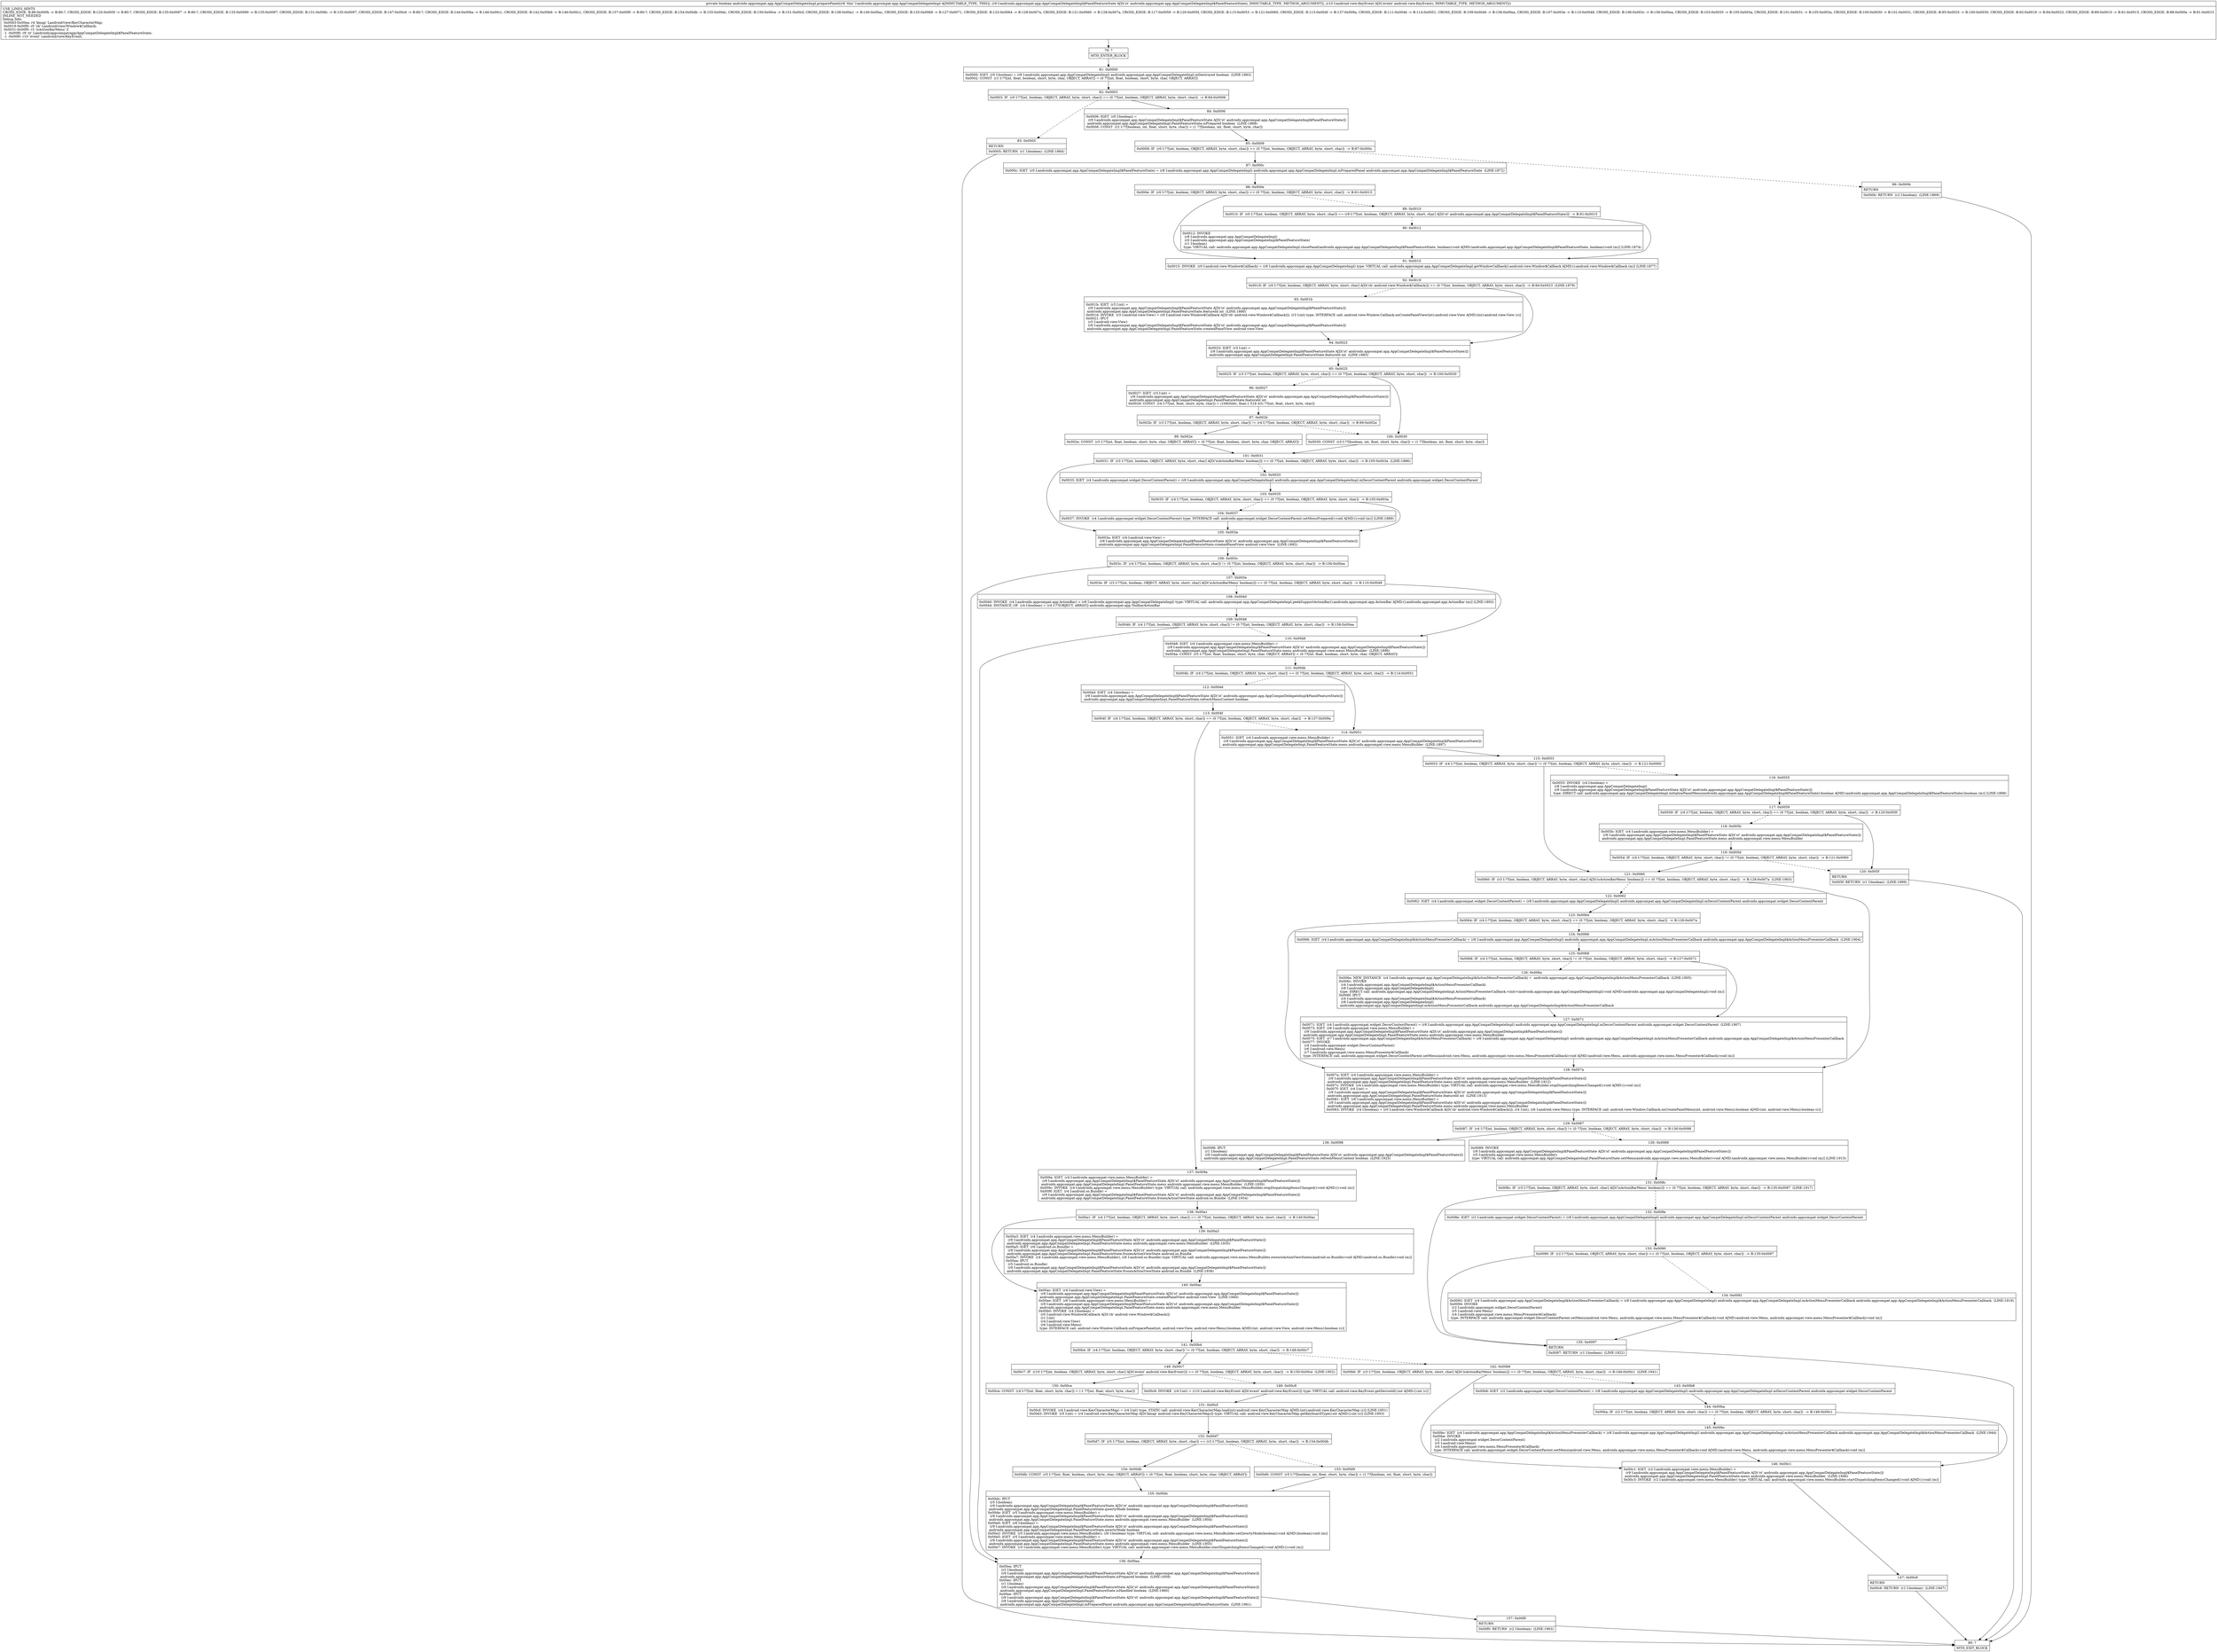 digraph "CFG forandroidx.appcompat.app.AppCompatDelegateImpl.preparePanel(Landroidx\/appcompat\/app\/AppCompatDelegateImpl$PanelFeatureState;Landroid\/view\/KeyEvent;)Z" {
Node_79 [shape=record,label="{79\:\ ?|MTH_ENTER_BLOCK\l}"];
Node_81 [shape=record,label="{81\:\ 0x0000|0x0000: IGET  (r0 I:boolean) = (r8 I:androidx.appcompat.app.AppCompatDelegateImpl) androidx.appcompat.app.AppCompatDelegateImpl.mDestroyed boolean  (LINE:1863)\l0x0002: CONST  (r1 I:??[int, float, boolean, short, byte, char, OBJECT, ARRAY]) = (0 ??[int, float, boolean, short, byte, char, OBJECT, ARRAY]) \l}"];
Node_82 [shape=record,label="{82\:\ 0x0003|0x0003: IF  (r0 I:??[int, boolean, OBJECT, ARRAY, byte, short, char]) == (0 ??[int, boolean, OBJECT, ARRAY, byte, short, char])  \-\> B:84:0x0006 \l}"];
Node_83 [shape=record,label="{83\:\ 0x0005|RETURN\l|0x0005: RETURN  (r1 I:boolean)  (LINE:1864)\l}"];
Node_80 [shape=record,label="{80\:\ ?|MTH_EXIT_BLOCK\l}"];
Node_84 [shape=record,label="{84\:\ 0x0006|0x0006: IGET  (r0 I:boolean) = \l  (r9 I:androidx.appcompat.app.AppCompatDelegateImpl$PanelFeatureState A[D('st' androidx.appcompat.app.AppCompatDelegateImpl$PanelFeatureState)])\l androidx.appcompat.app.AppCompatDelegateImpl.PanelFeatureState.isPrepared boolean  (LINE:1868)\l0x0008: CONST  (r2 I:??[boolean, int, float, short, byte, char]) = (1 ??[boolean, int, float, short, byte, char]) \l}"];
Node_85 [shape=record,label="{85\:\ 0x0009|0x0009: IF  (r0 I:??[int, boolean, OBJECT, ARRAY, byte, short, char]) == (0 ??[int, boolean, OBJECT, ARRAY, byte, short, char])  \-\> B:87:0x000c \l}"];
Node_86 [shape=record,label="{86\:\ 0x000b|RETURN\l|0x000b: RETURN  (r2 I:boolean)  (LINE:1869)\l}"];
Node_87 [shape=record,label="{87\:\ 0x000c|0x000c: IGET  (r0 I:androidx.appcompat.app.AppCompatDelegateImpl$PanelFeatureState) = (r8 I:androidx.appcompat.app.AppCompatDelegateImpl) androidx.appcompat.app.AppCompatDelegateImpl.mPreparedPanel androidx.appcompat.app.AppCompatDelegateImpl$PanelFeatureState  (LINE:1872)\l}"];
Node_88 [shape=record,label="{88\:\ 0x000e|0x000e: IF  (r0 I:??[int, boolean, OBJECT, ARRAY, byte, short, char]) == (0 ??[int, boolean, OBJECT, ARRAY, byte, short, char])  \-\> B:91:0x0015 \l}"];
Node_89 [shape=record,label="{89\:\ 0x0010|0x0010: IF  (r0 I:??[int, boolean, OBJECT, ARRAY, byte, short, char]) == (r9 I:??[int, boolean, OBJECT, ARRAY, byte, short, char] A[D('st' androidx.appcompat.app.AppCompatDelegateImpl$PanelFeatureState)])  \-\> B:91:0x0015 \l}"];
Node_90 [shape=record,label="{90\:\ 0x0012|0x0012: INVOKE  \l  (r8 I:androidx.appcompat.app.AppCompatDelegateImpl)\l  (r0 I:androidx.appcompat.app.AppCompatDelegateImpl$PanelFeatureState)\l  (r1 I:boolean)\l type: VIRTUAL call: androidx.appcompat.app.AppCompatDelegateImpl.closePanel(androidx.appcompat.app.AppCompatDelegateImpl$PanelFeatureState, boolean):void A[MD:(androidx.appcompat.app.AppCompatDelegateImpl$PanelFeatureState, boolean):void (m)] (LINE:1874)\l}"];
Node_91 [shape=record,label="{91\:\ 0x0015|0x0015: INVOKE  (r0 I:android.view.Window$Callback) = (r8 I:androidx.appcompat.app.AppCompatDelegateImpl) type: VIRTUAL call: androidx.appcompat.app.AppCompatDelegateImpl.getWindowCallback():android.view.Window$Callback A[MD:():android.view.Window$Callback (m)] (LINE:1877)\l}"];
Node_92 [shape=record,label="{92\:\ 0x0019|0x0019: IF  (r0 I:??[int, boolean, OBJECT, ARRAY, byte, short, char] A[D('cb' android.view.Window$Callback)]) == (0 ??[int, boolean, OBJECT, ARRAY, byte, short, char])  \-\> B:94:0x0023  (LINE:1879)\l}"];
Node_93 [shape=record,label="{93\:\ 0x001b|0x001b: IGET  (r3 I:int) = \l  (r9 I:androidx.appcompat.app.AppCompatDelegateImpl$PanelFeatureState A[D('st' androidx.appcompat.app.AppCompatDelegateImpl$PanelFeatureState)])\l androidx.appcompat.app.AppCompatDelegateImpl.PanelFeatureState.featureId int  (LINE:1880)\l0x001d: INVOKE  (r3 I:android.view.View) = (r0 I:android.view.Window$Callback A[D('cb' android.view.Window$Callback)]), (r3 I:int) type: INTERFACE call: android.view.Window.Callback.onCreatePanelView(int):android.view.View A[MD:(int):android.view.View (c)]\l0x0021: IPUT  \l  (r3 I:android.view.View)\l  (r9 I:androidx.appcompat.app.AppCompatDelegateImpl$PanelFeatureState A[D('st' androidx.appcompat.app.AppCompatDelegateImpl$PanelFeatureState)])\l androidx.appcompat.app.AppCompatDelegateImpl.PanelFeatureState.createdPanelView android.view.View \l}"];
Node_94 [shape=record,label="{94\:\ 0x0023|0x0023: IGET  (r3 I:int) = \l  (r9 I:androidx.appcompat.app.AppCompatDelegateImpl$PanelFeatureState A[D('st' androidx.appcompat.app.AppCompatDelegateImpl$PanelFeatureState)])\l androidx.appcompat.app.AppCompatDelegateImpl.PanelFeatureState.featureId int  (LINE:1883)\l}"];
Node_95 [shape=record,label="{95\:\ 0x0025|0x0025: IF  (r3 I:??[int, boolean, OBJECT, ARRAY, byte, short, char]) == (0 ??[int, boolean, OBJECT, ARRAY, byte, short, char])  \-\> B:100:0x0030 \l}"];
Node_96 [shape=record,label="{96\:\ 0x0027|0x0027: IGET  (r3 I:int) = \l  (r9 I:androidx.appcompat.app.AppCompatDelegateImpl$PanelFeatureState A[D('st' androidx.appcompat.app.AppCompatDelegateImpl$PanelFeatureState)])\l androidx.appcompat.app.AppCompatDelegateImpl.PanelFeatureState.featureId int \l0x0029: CONST  (r4 I:??[int, float, short, byte, char]) = (108(0x6c, float:1.51E\-43) ??[int, float, short, byte, char]) \l}"];
Node_97 [shape=record,label="{97\:\ 0x002b|0x002b: IF  (r3 I:??[int, boolean, OBJECT, ARRAY, byte, short, char]) != (r4 I:??[int, boolean, OBJECT, ARRAY, byte, short, char])  \-\> B:99:0x002e \l}"];
Node_99 [shape=record,label="{99\:\ 0x002e|0x002e: CONST  (r3 I:??[int, float, boolean, short, byte, char, OBJECT, ARRAY]) = (0 ??[int, float, boolean, short, byte, char, OBJECT, ARRAY]) \l}"];
Node_101 [shape=record,label="{101\:\ 0x0031|0x0031: IF  (r3 I:??[int, boolean, OBJECT, ARRAY, byte, short, char] A[D('isActionBarMenu' boolean)]) == (0 ??[int, boolean, OBJECT, ARRAY, byte, short, char])  \-\> B:105:0x003a  (LINE:1886)\l}"];
Node_102 [shape=record,label="{102\:\ 0x0033|0x0033: IGET  (r4 I:androidx.appcompat.widget.DecorContentParent) = (r8 I:androidx.appcompat.app.AppCompatDelegateImpl) androidx.appcompat.app.AppCompatDelegateImpl.mDecorContentParent androidx.appcompat.widget.DecorContentParent \l}"];
Node_103 [shape=record,label="{103\:\ 0x0035|0x0035: IF  (r4 I:??[int, boolean, OBJECT, ARRAY, byte, short, char]) == (0 ??[int, boolean, OBJECT, ARRAY, byte, short, char])  \-\> B:105:0x003a \l}"];
Node_104 [shape=record,label="{104\:\ 0x0037|0x0037: INVOKE  (r4 I:androidx.appcompat.widget.DecorContentParent) type: INTERFACE call: androidx.appcompat.widget.DecorContentParent.setMenuPrepared():void A[MD:():void (m)] (LINE:1889)\l}"];
Node_105 [shape=record,label="{105\:\ 0x003a|0x003a: IGET  (r4 I:android.view.View) = \l  (r9 I:androidx.appcompat.app.AppCompatDelegateImpl$PanelFeatureState A[D('st' androidx.appcompat.app.AppCompatDelegateImpl$PanelFeatureState)])\l androidx.appcompat.app.AppCompatDelegateImpl.PanelFeatureState.createdPanelView android.view.View  (LINE:1892)\l}"];
Node_106 [shape=record,label="{106\:\ 0x003c|0x003c: IF  (r4 I:??[int, boolean, OBJECT, ARRAY, byte, short, char]) != (0 ??[int, boolean, OBJECT, ARRAY, byte, short, char])  \-\> B:156:0x00ea \l}"];
Node_107 [shape=record,label="{107\:\ 0x003e|0x003e: IF  (r3 I:??[int, boolean, OBJECT, ARRAY, byte, short, char] A[D('isActionBarMenu' boolean)]) == (0 ??[int, boolean, OBJECT, ARRAY, byte, short, char])  \-\> B:110:0x0048 \l}"];
Node_108 [shape=record,label="{108\:\ 0x0040|0x0040: INVOKE  (r4 I:androidx.appcompat.app.ActionBar) = (r8 I:androidx.appcompat.app.AppCompatDelegateImpl) type: VIRTUAL call: androidx.appcompat.app.AppCompatDelegateImpl.peekSupportActionBar():androidx.appcompat.app.ActionBar A[MD:():androidx.appcompat.app.ActionBar (m)] (LINE:1893)\l0x0044: INSTANCE_OF  (r4 I:boolean) = (r4 I:??[OBJECT, ARRAY]) androidx.appcompat.app.ToolbarActionBar \l}"];
Node_109 [shape=record,label="{109\:\ 0x0046|0x0046: IF  (r4 I:??[int, boolean, OBJECT, ARRAY, byte, short, char]) != (0 ??[int, boolean, OBJECT, ARRAY, byte, short, char])  \-\> B:156:0x00ea \l}"];
Node_110 [shape=record,label="{110\:\ 0x0048|0x0048: IGET  (r4 I:androidx.appcompat.view.menu.MenuBuilder) = \l  (r9 I:androidx.appcompat.app.AppCompatDelegateImpl$PanelFeatureState A[D('st' androidx.appcompat.app.AppCompatDelegateImpl$PanelFeatureState)])\l androidx.appcompat.app.AppCompatDelegateImpl.PanelFeatureState.menu androidx.appcompat.view.menu.MenuBuilder  (LINE:1896)\l0x004a: CONST  (r5 I:??[int, float, boolean, short, byte, char, OBJECT, ARRAY]) = (0 ??[int, float, boolean, short, byte, char, OBJECT, ARRAY]) \l}"];
Node_111 [shape=record,label="{111\:\ 0x004b|0x004b: IF  (r4 I:??[int, boolean, OBJECT, ARRAY, byte, short, char]) == (0 ??[int, boolean, OBJECT, ARRAY, byte, short, char])  \-\> B:114:0x0051 \l}"];
Node_112 [shape=record,label="{112\:\ 0x004d|0x004d: IGET  (r4 I:boolean) = \l  (r9 I:androidx.appcompat.app.AppCompatDelegateImpl$PanelFeatureState A[D('st' androidx.appcompat.app.AppCompatDelegateImpl$PanelFeatureState)])\l androidx.appcompat.app.AppCompatDelegateImpl.PanelFeatureState.refreshMenuContent boolean \l}"];
Node_113 [shape=record,label="{113\:\ 0x004f|0x004f: IF  (r4 I:??[int, boolean, OBJECT, ARRAY, byte, short, char]) == (0 ??[int, boolean, OBJECT, ARRAY, byte, short, char])  \-\> B:137:0x009a \l}"];
Node_137 [shape=record,label="{137\:\ 0x009a|0x009a: IGET  (r4 I:androidx.appcompat.view.menu.MenuBuilder) = \l  (r9 I:androidx.appcompat.app.AppCompatDelegateImpl$PanelFeatureState A[D('st' androidx.appcompat.app.AppCompatDelegateImpl$PanelFeatureState)])\l androidx.appcompat.app.AppCompatDelegateImpl.PanelFeatureState.menu androidx.appcompat.view.menu.MenuBuilder  (LINE:1930)\l0x009c: INVOKE  (r4 I:androidx.appcompat.view.menu.MenuBuilder) type: VIRTUAL call: androidx.appcompat.view.menu.MenuBuilder.stopDispatchingItemsChanged():void A[MD:():void (m)]\l0x009f: IGET  (r4 I:android.os.Bundle) = \l  (r9 I:androidx.appcompat.app.AppCompatDelegateImpl$PanelFeatureState A[D('st' androidx.appcompat.app.AppCompatDelegateImpl$PanelFeatureState)])\l androidx.appcompat.app.AppCompatDelegateImpl.PanelFeatureState.frozenActionViewState android.os.Bundle  (LINE:1934)\l}"];
Node_138 [shape=record,label="{138\:\ 0x00a1|0x00a1: IF  (r4 I:??[int, boolean, OBJECT, ARRAY, byte, short, char]) == (0 ??[int, boolean, OBJECT, ARRAY, byte, short, char])  \-\> B:140:0x00ac \l}"];
Node_139 [shape=record,label="{139\:\ 0x00a3|0x00a3: IGET  (r4 I:androidx.appcompat.view.menu.MenuBuilder) = \l  (r9 I:androidx.appcompat.app.AppCompatDelegateImpl$PanelFeatureState A[D('st' androidx.appcompat.app.AppCompatDelegateImpl$PanelFeatureState)])\l androidx.appcompat.app.AppCompatDelegateImpl.PanelFeatureState.menu androidx.appcompat.view.menu.MenuBuilder  (LINE:1935)\l0x00a5: IGET  (r6 I:android.os.Bundle) = \l  (r9 I:androidx.appcompat.app.AppCompatDelegateImpl$PanelFeatureState A[D('st' androidx.appcompat.app.AppCompatDelegateImpl$PanelFeatureState)])\l androidx.appcompat.app.AppCompatDelegateImpl.PanelFeatureState.frozenActionViewState android.os.Bundle \l0x00a7: INVOKE  (r4 I:androidx.appcompat.view.menu.MenuBuilder), (r6 I:android.os.Bundle) type: VIRTUAL call: androidx.appcompat.view.menu.MenuBuilder.restoreActionViewStates(android.os.Bundle):void A[MD:(android.os.Bundle):void (m)]\l0x00aa: IPUT  \l  (r5 I:android.os.Bundle)\l  (r9 I:androidx.appcompat.app.AppCompatDelegateImpl$PanelFeatureState A[D('st' androidx.appcompat.app.AppCompatDelegateImpl$PanelFeatureState)])\l androidx.appcompat.app.AppCompatDelegateImpl.PanelFeatureState.frozenActionViewState android.os.Bundle  (LINE:1936)\l}"];
Node_140 [shape=record,label="{140\:\ 0x00ac|0x00ac: IGET  (r4 I:android.view.View) = \l  (r9 I:androidx.appcompat.app.AppCompatDelegateImpl$PanelFeatureState A[D('st' androidx.appcompat.app.AppCompatDelegateImpl$PanelFeatureState)])\l androidx.appcompat.app.AppCompatDelegateImpl.PanelFeatureState.createdPanelView android.view.View  (LINE:1940)\l0x00ae: IGET  (r6 I:androidx.appcompat.view.menu.MenuBuilder) = \l  (r9 I:androidx.appcompat.app.AppCompatDelegateImpl$PanelFeatureState A[D('st' androidx.appcompat.app.AppCompatDelegateImpl$PanelFeatureState)])\l androidx.appcompat.app.AppCompatDelegateImpl.PanelFeatureState.menu androidx.appcompat.view.menu.MenuBuilder \l0x00b0: INVOKE  (r4 I:boolean) = \l  (r0 I:android.view.Window$Callback A[D('cb' android.view.Window$Callback)])\l  (r1 I:int)\l  (r4 I:android.view.View)\l  (r6 I:android.view.Menu)\l type: INTERFACE call: android.view.Window.Callback.onPreparePanel(int, android.view.View, android.view.Menu):boolean A[MD:(int, android.view.View, android.view.Menu):boolean (c)]\l}"];
Node_141 [shape=record,label="{141\:\ 0x00b4|0x00b4: IF  (r4 I:??[int, boolean, OBJECT, ARRAY, byte, short, char]) != (0 ??[int, boolean, OBJECT, ARRAY, byte, short, char])  \-\> B:148:0x00c7 \l}"];
Node_142 [shape=record,label="{142\:\ 0x00b6|0x00b6: IF  (r3 I:??[int, boolean, OBJECT, ARRAY, byte, short, char] A[D('isActionBarMenu' boolean)]) == (0 ??[int, boolean, OBJECT, ARRAY, byte, short, char])  \-\> B:146:0x00c1  (LINE:1941)\l}"];
Node_143 [shape=record,label="{143\:\ 0x00b8|0x00b8: IGET  (r2 I:androidx.appcompat.widget.DecorContentParent) = (r8 I:androidx.appcompat.app.AppCompatDelegateImpl) androidx.appcompat.app.AppCompatDelegateImpl.mDecorContentParent androidx.appcompat.widget.DecorContentParent \l}"];
Node_144 [shape=record,label="{144\:\ 0x00ba|0x00ba: IF  (r2 I:??[int, boolean, OBJECT, ARRAY, byte, short, char]) == (0 ??[int, boolean, OBJECT, ARRAY, byte, short, char])  \-\> B:146:0x00c1 \l}"];
Node_145 [shape=record,label="{145\:\ 0x00bc|0x00bc: IGET  (r4 I:androidx.appcompat.app.AppCompatDelegateImpl$ActionMenuPresenterCallback) = (r8 I:androidx.appcompat.app.AppCompatDelegateImpl) androidx.appcompat.app.AppCompatDelegateImpl.mActionMenuPresenterCallback androidx.appcompat.app.AppCompatDelegateImpl$ActionMenuPresenterCallback  (LINE:1944)\l0x00be: INVOKE  \l  (r2 I:androidx.appcompat.widget.DecorContentParent)\l  (r5 I:android.view.Menu)\l  (r4 I:androidx.appcompat.view.menu.MenuPresenter$Callback)\l type: INTERFACE call: androidx.appcompat.widget.DecorContentParent.setMenu(android.view.Menu, androidx.appcompat.view.menu.MenuPresenter$Callback):void A[MD:(android.view.Menu, androidx.appcompat.view.menu.MenuPresenter$Callback):void (m)]\l}"];
Node_146 [shape=record,label="{146\:\ 0x00c1|0x00c1: IGET  (r2 I:androidx.appcompat.view.menu.MenuBuilder) = \l  (r9 I:androidx.appcompat.app.AppCompatDelegateImpl$PanelFeatureState A[D('st' androidx.appcompat.app.AppCompatDelegateImpl$PanelFeatureState)])\l androidx.appcompat.app.AppCompatDelegateImpl.PanelFeatureState.menu androidx.appcompat.view.menu.MenuBuilder  (LINE:1946)\l0x00c3: INVOKE  (r2 I:androidx.appcompat.view.menu.MenuBuilder) type: VIRTUAL call: androidx.appcompat.view.menu.MenuBuilder.startDispatchingItemsChanged():void A[MD:():void (m)]\l}"];
Node_147 [shape=record,label="{147\:\ 0x00c6|RETURN\l|0x00c6: RETURN  (r1 I:boolean)  (LINE:1947)\l}"];
Node_148 [shape=record,label="{148\:\ 0x00c7|0x00c7: IF  (r10 I:??[int, boolean, OBJECT, ARRAY, byte, short, char] A[D('event' android.view.KeyEvent)]) == (0 ??[int, boolean, OBJECT, ARRAY, byte, short, char])  \-\> B:150:0x00ce  (LINE:1952)\l}"];
Node_149 [shape=record,label="{149\:\ 0x00c9|0x00c9: INVOKE  (r4 I:int) = (r10 I:android.view.KeyEvent A[D('event' android.view.KeyEvent)]) type: VIRTUAL call: android.view.KeyEvent.getDeviceId():int A[MD:():int (c)]\l}"];
Node_151 [shape=record,label="{151\:\ 0x00cf|0x00cf: INVOKE  (r4 I:android.view.KeyCharacterMap) = (r4 I:int) type: STATIC call: android.view.KeyCharacterMap.load(int):android.view.KeyCharacterMap A[MD:(int):android.view.KeyCharacterMap (c)] (LINE:1951)\l0x00d3: INVOKE  (r5 I:int) = (r4 I:android.view.KeyCharacterMap A[D('kmap' android.view.KeyCharacterMap)]) type: VIRTUAL call: android.view.KeyCharacterMap.getKeyboardType():int A[MD:():int (c)] (LINE:1953)\l}"];
Node_152 [shape=record,label="{152\:\ 0x00d7|0x00d7: IF  (r5 I:??[int, boolean, OBJECT, ARRAY, byte, short, char]) == (r2 I:??[int, boolean, OBJECT, ARRAY, byte, short, char])  \-\> B:154:0x00db \l}"];
Node_153 [shape=record,label="{153\:\ 0x00d9|0x00d9: CONST  (r5 I:??[boolean, int, float, short, byte, char]) = (1 ??[boolean, int, float, short, byte, char]) \l}"];
Node_155 [shape=record,label="{155\:\ 0x00dc|0x00dc: IPUT  \l  (r5 I:boolean)\l  (r9 I:androidx.appcompat.app.AppCompatDelegateImpl$PanelFeatureState A[D('st' androidx.appcompat.app.AppCompatDelegateImpl$PanelFeatureState)])\l androidx.appcompat.app.AppCompatDelegateImpl.PanelFeatureState.qwertyMode boolean \l0x00de: IGET  (r5 I:androidx.appcompat.view.menu.MenuBuilder) = \l  (r9 I:androidx.appcompat.app.AppCompatDelegateImpl$PanelFeatureState A[D('st' androidx.appcompat.app.AppCompatDelegateImpl$PanelFeatureState)])\l androidx.appcompat.app.AppCompatDelegateImpl.PanelFeatureState.menu androidx.appcompat.view.menu.MenuBuilder  (LINE:1954)\l0x00e0: IGET  (r6 I:boolean) = \l  (r9 I:androidx.appcompat.app.AppCompatDelegateImpl$PanelFeatureState A[D('st' androidx.appcompat.app.AppCompatDelegateImpl$PanelFeatureState)])\l androidx.appcompat.app.AppCompatDelegateImpl.PanelFeatureState.qwertyMode boolean \l0x00e2: INVOKE  (r5 I:androidx.appcompat.view.menu.MenuBuilder), (r6 I:boolean) type: VIRTUAL call: androidx.appcompat.view.menu.MenuBuilder.setQwertyMode(boolean):void A[MD:(boolean):void (m)]\l0x00e5: IGET  (r5 I:androidx.appcompat.view.menu.MenuBuilder) = \l  (r9 I:androidx.appcompat.app.AppCompatDelegateImpl$PanelFeatureState A[D('st' androidx.appcompat.app.AppCompatDelegateImpl$PanelFeatureState)])\l androidx.appcompat.app.AppCompatDelegateImpl.PanelFeatureState.menu androidx.appcompat.view.menu.MenuBuilder  (LINE:1955)\l0x00e7: INVOKE  (r5 I:androidx.appcompat.view.menu.MenuBuilder) type: VIRTUAL call: androidx.appcompat.view.menu.MenuBuilder.startDispatchingItemsChanged():void A[MD:():void (m)]\l}"];
Node_154 [shape=record,label="{154\:\ 0x00db|0x00db: CONST  (r5 I:??[int, float, boolean, short, byte, char, OBJECT, ARRAY]) = (0 ??[int, float, boolean, short, byte, char, OBJECT, ARRAY]) \l}"];
Node_150 [shape=record,label="{150\:\ 0x00ce|0x00ce: CONST  (r4 I:??[int, float, short, byte, char]) = (\-1 ??[int, float, short, byte, char]) \l}"];
Node_114 [shape=record,label="{114\:\ 0x0051|0x0051: IGET  (r4 I:androidx.appcompat.view.menu.MenuBuilder) = \l  (r9 I:androidx.appcompat.app.AppCompatDelegateImpl$PanelFeatureState A[D('st' androidx.appcompat.app.AppCompatDelegateImpl$PanelFeatureState)])\l androidx.appcompat.app.AppCompatDelegateImpl.PanelFeatureState.menu androidx.appcompat.view.menu.MenuBuilder  (LINE:1897)\l}"];
Node_115 [shape=record,label="{115\:\ 0x0053|0x0053: IF  (r4 I:??[int, boolean, OBJECT, ARRAY, byte, short, char]) != (0 ??[int, boolean, OBJECT, ARRAY, byte, short, char])  \-\> B:121:0x0060 \l}"];
Node_116 [shape=record,label="{116\:\ 0x0055|0x0055: INVOKE  (r4 I:boolean) = \l  (r8 I:androidx.appcompat.app.AppCompatDelegateImpl)\l  (r9 I:androidx.appcompat.app.AppCompatDelegateImpl$PanelFeatureState A[D('st' androidx.appcompat.app.AppCompatDelegateImpl$PanelFeatureState)])\l type: DIRECT call: androidx.appcompat.app.AppCompatDelegateImpl.initializePanelMenu(androidx.appcompat.app.AppCompatDelegateImpl$PanelFeatureState):boolean A[MD:(androidx.appcompat.app.AppCompatDelegateImpl$PanelFeatureState):boolean (m)] (LINE:1898)\l}"];
Node_117 [shape=record,label="{117\:\ 0x0059|0x0059: IF  (r4 I:??[int, boolean, OBJECT, ARRAY, byte, short, char]) == (0 ??[int, boolean, OBJECT, ARRAY, byte, short, char])  \-\> B:120:0x005f \l}"];
Node_118 [shape=record,label="{118\:\ 0x005b|0x005b: IGET  (r4 I:androidx.appcompat.view.menu.MenuBuilder) = \l  (r9 I:androidx.appcompat.app.AppCompatDelegateImpl$PanelFeatureState A[D('st' androidx.appcompat.app.AppCompatDelegateImpl$PanelFeatureState)])\l androidx.appcompat.app.AppCompatDelegateImpl.PanelFeatureState.menu androidx.appcompat.view.menu.MenuBuilder \l}"];
Node_119 [shape=record,label="{119\:\ 0x005d|0x005d: IF  (r4 I:??[int, boolean, OBJECT, ARRAY, byte, short, char]) != (0 ??[int, boolean, OBJECT, ARRAY, byte, short, char])  \-\> B:121:0x0060 \l}"];
Node_120 [shape=record,label="{120\:\ 0x005f|RETURN\l|0x005f: RETURN  (r1 I:boolean)  (LINE:1899)\l}"];
Node_121 [shape=record,label="{121\:\ 0x0060|0x0060: IF  (r3 I:??[int, boolean, OBJECT, ARRAY, byte, short, char] A[D('isActionBarMenu' boolean)]) == (0 ??[int, boolean, OBJECT, ARRAY, byte, short, char])  \-\> B:128:0x007a  (LINE:1903)\l}"];
Node_122 [shape=record,label="{122\:\ 0x0062|0x0062: IGET  (r4 I:androidx.appcompat.widget.DecorContentParent) = (r8 I:androidx.appcompat.app.AppCompatDelegateImpl) androidx.appcompat.app.AppCompatDelegateImpl.mDecorContentParent androidx.appcompat.widget.DecorContentParent \l}"];
Node_123 [shape=record,label="{123\:\ 0x0064|0x0064: IF  (r4 I:??[int, boolean, OBJECT, ARRAY, byte, short, char]) == (0 ??[int, boolean, OBJECT, ARRAY, byte, short, char])  \-\> B:128:0x007a \l}"];
Node_124 [shape=record,label="{124\:\ 0x0066|0x0066: IGET  (r4 I:androidx.appcompat.app.AppCompatDelegateImpl$ActionMenuPresenterCallback) = (r8 I:androidx.appcompat.app.AppCompatDelegateImpl) androidx.appcompat.app.AppCompatDelegateImpl.mActionMenuPresenterCallback androidx.appcompat.app.AppCompatDelegateImpl$ActionMenuPresenterCallback  (LINE:1904)\l}"];
Node_125 [shape=record,label="{125\:\ 0x0068|0x0068: IF  (r4 I:??[int, boolean, OBJECT, ARRAY, byte, short, char]) != (0 ??[int, boolean, OBJECT, ARRAY, byte, short, char])  \-\> B:127:0x0071 \l}"];
Node_126 [shape=record,label="{126\:\ 0x006a|0x006a: NEW_INSTANCE  (r4 I:androidx.appcompat.app.AppCompatDelegateImpl$ActionMenuPresenterCallback) =  androidx.appcompat.app.AppCompatDelegateImpl$ActionMenuPresenterCallback  (LINE:1905)\l0x006c: INVOKE  \l  (r4 I:androidx.appcompat.app.AppCompatDelegateImpl$ActionMenuPresenterCallback)\l  (r8 I:androidx.appcompat.app.AppCompatDelegateImpl)\l type: DIRECT call: androidx.appcompat.app.AppCompatDelegateImpl.ActionMenuPresenterCallback.\<init\>(androidx.appcompat.app.AppCompatDelegateImpl):void A[MD:(androidx.appcompat.app.AppCompatDelegateImpl):void (m)]\l0x006f: IPUT  \l  (r4 I:androidx.appcompat.app.AppCompatDelegateImpl$ActionMenuPresenterCallback)\l  (r8 I:androidx.appcompat.app.AppCompatDelegateImpl)\l androidx.appcompat.app.AppCompatDelegateImpl.mActionMenuPresenterCallback androidx.appcompat.app.AppCompatDelegateImpl$ActionMenuPresenterCallback \l}"];
Node_127 [shape=record,label="{127\:\ 0x0071|0x0071: IGET  (r4 I:androidx.appcompat.widget.DecorContentParent) = (r8 I:androidx.appcompat.app.AppCompatDelegateImpl) androidx.appcompat.app.AppCompatDelegateImpl.mDecorContentParent androidx.appcompat.widget.DecorContentParent  (LINE:1907)\l0x0073: IGET  (r6 I:androidx.appcompat.view.menu.MenuBuilder) = \l  (r9 I:androidx.appcompat.app.AppCompatDelegateImpl$PanelFeatureState A[D('st' androidx.appcompat.app.AppCompatDelegateImpl$PanelFeatureState)])\l androidx.appcompat.app.AppCompatDelegateImpl.PanelFeatureState.menu androidx.appcompat.view.menu.MenuBuilder \l0x0075: IGET  (r7 I:androidx.appcompat.app.AppCompatDelegateImpl$ActionMenuPresenterCallback) = (r8 I:androidx.appcompat.app.AppCompatDelegateImpl) androidx.appcompat.app.AppCompatDelegateImpl.mActionMenuPresenterCallback androidx.appcompat.app.AppCompatDelegateImpl$ActionMenuPresenterCallback \l0x0077: INVOKE  \l  (r4 I:androidx.appcompat.widget.DecorContentParent)\l  (r6 I:android.view.Menu)\l  (r7 I:androidx.appcompat.view.menu.MenuPresenter$Callback)\l type: INTERFACE call: androidx.appcompat.widget.DecorContentParent.setMenu(android.view.Menu, androidx.appcompat.view.menu.MenuPresenter$Callback):void A[MD:(android.view.Menu, androidx.appcompat.view.menu.MenuPresenter$Callback):void (m)]\l}"];
Node_128 [shape=record,label="{128\:\ 0x007a|0x007a: IGET  (r4 I:androidx.appcompat.view.menu.MenuBuilder) = \l  (r9 I:androidx.appcompat.app.AppCompatDelegateImpl$PanelFeatureState A[D('st' androidx.appcompat.app.AppCompatDelegateImpl$PanelFeatureState)])\l androidx.appcompat.app.AppCompatDelegateImpl.PanelFeatureState.menu androidx.appcompat.view.menu.MenuBuilder  (LINE:1912)\l0x007c: INVOKE  (r4 I:androidx.appcompat.view.menu.MenuBuilder) type: VIRTUAL call: androidx.appcompat.view.menu.MenuBuilder.stopDispatchingItemsChanged():void A[MD:():void (m)]\l0x007f: IGET  (r4 I:int) = \l  (r9 I:androidx.appcompat.app.AppCompatDelegateImpl$PanelFeatureState A[D('st' androidx.appcompat.app.AppCompatDelegateImpl$PanelFeatureState)])\l androidx.appcompat.app.AppCompatDelegateImpl.PanelFeatureState.featureId int  (LINE:1913)\l0x0081: IGET  (r6 I:androidx.appcompat.view.menu.MenuBuilder) = \l  (r9 I:androidx.appcompat.app.AppCompatDelegateImpl$PanelFeatureState A[D('st' androidx.appcompat.app.AppCompatDelegateImpl$PanelFeatureState)])\l androidx.appcompat.app.AppCompatDelegateImpl.PanelFeatureState.menu androidx.appcompat.view.menu.MenuBuilder \l0x0083: INVOKE  (r4 I:boolean) = (r0 I:android.view.Window$Callback A[D('cb' android.view.Window$Callback)]), (r4 I:int), (r6 I:android.view.Menu) type: INTERFACE call: android.view.Window.Callback.onCreatePanelMenu(int, android.view.Menu):boolean A[MD:(int, android.view.Menu):boolean (c)]\l}"];
Node_129 [shape=record,label="{129\:\ 0x0087|0x0087: IF  (r4 I:??[int, boolean, OBJECT, ARRAY, byte, short, char]) != (0 ??[int, boolean, OBJECT, ARRAY, byte, short, char])  \-\> B:136:0x0098 \l}"];
Node_130 [shape=record,label="{130\:\ 0x0089|0x0089: INVOKE  \l  (r9 I:androidx.appcompat.app.AppCompatDelegateImpl$PanelFeatureState A[D('st' androidx.appcompat.app.AppCompatDelegateImpl$PanelFeatureState)])\l  (r5 I:androidx.appcompat.view.menu.MenuBuilder)\l type: VIRTUAL call: androidx.appcompat.app.AppCompatDelegateImpl.PanelFeatureState.setMenu(androidx.appcompat.view.menu.MenuBuilder):void A[MD:(androidx.appcompat.view.menu.MenuBuilder):void (m)] (LINE:1915)\l}"];
Node_131 [shape=record,label="{131\:\ 0x008c|0x008c: IF  (r3 I:??[int, boolean, OBJECT, ARRAY, byte, short, char] A[D('isActionBarMenu' boolean)]) == (0 ??[int, boolean, OBJECT, ARRAY, byte, short, char])  \-\> B:135:0x0097  (LINE:1917)\l}"];
Node_132 [shape=record,label="{132\:\ 0x008e|0x008e: IGET  (r2 I:androidx.appcompat.widget.DecorContentParent) = (r8 I:androidx.appcompat.app.AppCompatDelegateImpl) androidx.appcompat.app.AppCompatDelegateImpl.mDecorContentParent androidx.appcompat.widget.DecorContentParent \l}"];
Node_133 [shape=record,label="{133\:\ 0x0090|0x0090: IF  (r2 I:??[int, boolean, OBJECT, ARRAY, byte, short, char]) == (0 ??[int, boolean, OBJECT, ARRAY, byte, short, char])  \-\> B:135:0x0097 \l}"];
Node_134 [shape=record,label="{134\:\ 0x0092|0x0092: IGET  (r4 I:androidx.appcompat.app.AppCompatDelegateImpl$ActionMenuPresenterCallback) = (r8 I:androidx.appcompat.app.AppCompatDelegateImpl) androidx.appcompat.app.AppCompatDelegateImpl.mActionMenuPresenterCallback androidx.appcompat.app.AppCompatDelegateImpl$ActionMenuPresenterCallback  (LINE:1919)\l0x0094: INVOKE  \l  (r2 I:androidx.appcompat.widget.DecorContentParent)\l  (r5 I:android.view.Menu)\l  (r4 I:androidx.appcompat.view.menu.MenuPresenter$Callback)\l type: INTERFACE call: androidx.appcompat.widget.DecorContentParent.setMenu(android.view.Menu, androidx.appcompat.view.menu.MenuPresenter$Callback):void A[MD:(android.view.Menu, androidx.appcompat.view.menu.MenuPresenter$Callback):void (m)]\l}"];
Node_135 [shape=record,label="{135\:\ 0x0097|RETURN\l|0x0097: RETURN  (r1 I:boolean)  (LINE:1922)\l}"];
Node_136 [shape=record,label="{136\:\ 0x0098|0x0098: IPUT  \l  (r1 I:boolean)\l  (r9 I:androidx.appcompat.app.AppCompatDelegateImpl$PanelFeatureState A[D('st' androidx.appcompat.app.AppCompatDelegateImpl$PanelFeatureState)])\l androidx.appcompat.app.AppCompatDelegateImpl.PanelFeatureState.refreshMenuContent boolean  (LINE:1925)\l}"];
Node_156 [shape=record,label="{156\:\ 0x00ea|0x00ea: IPUT  \l  (r2 I:boolean)\l  (r9 I:androidx.appcompat.app.AppCompatDelegateImpl$PanelFeatureState A[D('st' androidx.appcompat.app.AppCompatDelegateImpl$PanelFeatureState)])\l androidx.appcompat.app.AppCompatDelegateImpl.PanelFeatureState.isPrepared boolean  (LINE:1959)\l0x00ec: IPUT  \l  (r1 I:boolean)\l  (r9 I:androidx.appcompat.app.AppCompatDelegateImpl$PanelFeatureState A[D('st' androidx.appcompat.app.AppCompatDelegateImpl$PanelFeatureState)])\l androidx.appcompat.app.AppCompatDelegateImpl.PanelFeatureState.isHandled boolean  (LINE:1960)\l0x00ee: IPUT  \l  (r9 I:androidx.appcompat.app.AppCompatDelegateImpl$PanelFeatureState A[D('st' androidx.appcompat.app.AppCompatDelegateImpl$PanelFeatureState)])\l  (r8 I:androidx.appcompat.app.AppCompatDelegateImpl)\l androidx.appcompat.app.AppCompatDelegateImpl.mPreparedPanel androidx.appcompat.app.AppCompatDelegateImpl$PanelFeatureState  (LINE:1961)\l}"];
Node_157 [shape=record,label="{157\:\ 0x00f0|RETURN\l|0x00f0: RETURN  (r2 I:boolean)  (LINE:1963)\l}"];
Node_100 [shape=record,label="{100\:\ 0x0030|0x0030: CONST  (r3 I:??[boolean, int, float, short, byte, char]) = (1 ??[boolean, int, float, short, byte, char]) \l}"];
MethodNode[shape=record,label="{private boolean androidx.appcompat.app.AppCompatDelegateImpl.preparePanel((r8 'this' I:androidx.appcompat.app.AppCompatDelegateImpl A[IMMUTABLE_TYPE, THIS]), (r9 I:androidx.appcompat.app.AppCompatDelegateImpl$PanelFeatureState A[D('st' androidx.appcompat.app.AppCompatDelegateImpl$PanelFeatureState), IMMUTABLE_TYPE, METHOD_ARGUMENT]), (r10 I:android.view.KeyEvent A[D('event' android.view.KeyEvent), IMMUTABLE_TYPE, METHOD_ARGUMENT]))  | USE_LINES_HINTS\lCROSS_EDGE: B:86:0x000b \-\> B:80:?, CROSS_EDGE: B:120:0x005f \-\> B:80:?, CROSS_EDGE: B:135:0x0097 \-\> B:80:?, CROSS_EDGE: B:133:0x0090 \-\> B:135:0x0097, CROSS_EDGE: B:131:0x008c \-\> B:135:0x0097, CROSS_EDGE: B:147:0x00c6 \-\> B:80:?, CROSS_EDGE: B:144:0x00ba \-\> B:146:0x00c1, CROSS_EDGE: B:142:0x00b6 \-\> B:146:0x00c1, CROSS_EDGE: B:157:0x00f0 \-\> B:80:?, CROSS_EDGE: B:154:0x00db \-\> B:155:0x00dc, CROSS_EDGE: B:150:0x00ce \-\> B:151:0x00cf, CROSS_EDGE: B:138:0x00a1 \-\> B:140:0x00ac, CROSS_EDGE: B:125:0x0068 \-\> B:127:0x0071, CROSS_EDGE: B:123:0x0064 \-\> B:128:0x007a, CROSS_EDGE: B:121:0x0060 \-\> B:128:0x007a, CROSS_EDGE: B:117:0x0059 \-\> B:120:0x005f, CROSS_EDGE: B:115:0x0053 \-\> B:121:0x0060, CROSS_EDGE: B:113:0x004f \-\> B:137:0x009a, CROSS_EDGE: B:111:0x004b \-\> B:114:0x0051, CROSS_EDGE: B:109:0x0046 \-\> B:156:0x00ea, CROSS_EDGE: B:107:0x003e \-\> B:110:0x0048, CROSS_EDGE: B:106:0x003c \-\> B:156:0x00ea, CROSS_EDGE: B:103:0x0035 \-\> B:105:0x003a, CROSS_EDGE: B:101:0x0031 \-\> B:105:0x003a, CROSS_EDGE: B:100:0x0030 \-\> B:101:0x0031, CROSS_EDGE: B:95:0x0025 \-\> B:100:0x0030, CROSS_EDGE: B:92:0x0019 \-\> B:94:0x0023, CROSS_EDGE: B:89:0x0010 \-\> B:91:0x0015, CROSS_EDGE: B:88:0x000e \-\> B:91:0x0015\lINLINE_NOT_NEEDED\lDebug Info:\l  0x00d3\-0x00ea: r4 'kmap' Landroid\/view\/KeyCharacterMap;\l  0x0019\-0x00f0: r0 'cb' Landroid\/view\/Window$Callback;\l  0x0031\-0x00f0: r3 'isActionBarMenu' Z\l  \-1 \-0x00f0: r9 'st' Landroidx\/appcompat\/app\/AppCompatDelegateImpl$PanelFeatureState;\l  \-1 \-0x00f0: r10 'event' Landroid\/view\/KeyEvent;\l}"];
MethodNode -> Node_79;Node_79 -> Node_81;
Node_81 -> Node_82;
Node_82 -> Node_83[style=dashed];
Node_82 -> Node_84;
Node_83 -> Node_80;
Node_84 -> Node_85;
Node_85 -> Node_86[style=dashed];
Node_85 -> Node_87;
Node_86 -> Node_80;
Node_87 -> Node_88;
Node_88 -> Node_89[style=dashed];
Node_88 -> Node_91;
Node_89 -> Node_90[style=dashed];
Node_89 -> Node_91;
Node_90 -> Node_91;
Node_91 -> Node_92;
Node_92 -> Node_93[style=dashed];
Node_92 -> Node_94;
Node_93 -> Node_94;
Node_94 -> Node_95;
Node_95 -> Node_96[style=dashed];
Node_95 -> Node_100;
Node_96 -> Node_97;
Node_97 -> Node_99;
Node_97 -> Node_100[style=dashed];
Node_99 -> Node_101;
Node_101 -> Node_102[style=dashed];
Node_101 -> Node_105;
Node_102 -> Node_103;
Node_103 -> Node_104[style=dashed];
Node_103 -> Node_105;
Node_104 -> Node_105;
Node_105 -> Node_106;
Node_106 -> Node_107[style=dashed];
Node_106 -> Node_156;
Node_107 -> Node_108[style=dashed];
Node_107 -> Node_110;
Node_108 -> Node_109;
Node_109 -> Node_110[style=dashed];
Node_109 -> Node_156;
Node_110 -> Node_111;
Node_111 -> Node_112[style=dashed];
Node_111 -> Node_114;
Node_112 -> Node_113;
Node_113 -> Node_114[style=dashed];
Node_113 -> Node_137;
Node_137 -> Node_138;
Node_138 -> Node_139[style=dashed];
Node_138 -> Node_140;
Node_139 -> Node_140;
Node_140 -> Node_141;
Node_141 -> Node_142[style=dashed];
Node_141 -> Node_148;
Node_142 -> Node_143[style=dashed];
Node_142 -> Node_146;
Node_143 -> Node_144;
Node_144 -> Node_145[style=dashed];
Node_144 -> Node_146;
Node_145 -> Node_146;
Node_146 -> Node_147;
Node_147 -> Node_80;
Node_148 -> Node_149[style=dashed];
Node_148 -> Node_150;
Node_149 -> Node_151;
Node_151 -> Node_152;
Node_152 -> Node_153[style=dashed];
Node_152 -> Node_154;
Node_153 -> Node_155;
Node_155 -> Node_156;
Node_154 -> Node_155;
Node_150 -> Node_151;
Node_114 -> Node_115;
Node_115 -> Node_116[style=dashed];
Node_115 -> Node_121;
Node_116 -> Node_117;
Node_117 -> Node_118[style=dashed];
Node_117 -> Node_120;
Node_118 -> Node_119;
Node_119 -> Node_120[style=dashed];
Node_119 -> Node_121;
Node_120 -> Node_80;
Node_121 -> Node_122[style=dashed];
Node_121 -> Node_128;
Node_122 -> Node_123;
Node_123 -> Node_124[style=dashed];
Node_123 -> Node_128;
Node_124 -> Node_125;
Node_125 -> Node_126[style=dashed];
Node_125 -> Node_127;
Node_126 -> Node_127;
Node_127 -> Node_128;
Node_128 -> Node_129;
Node_129 -> Node_130[style=dashed];
Node_129 -> Node_136;
Node_130 -> Node_131;
Node_131 -> Node_132[style=dashed];
Node_131 -> Node_135;
Node_132 -> Node_133;
Node_133 -> Node_134[style=dashed];
Node_133 -> Node_135;
Node_134 -> Node_135;
Node_135 -> Node_80;
Node_136 -> Node_137;
Node_156 -> Node_157;
Node_157 -> Node_80;
Node_100 -> Node_101;
}

